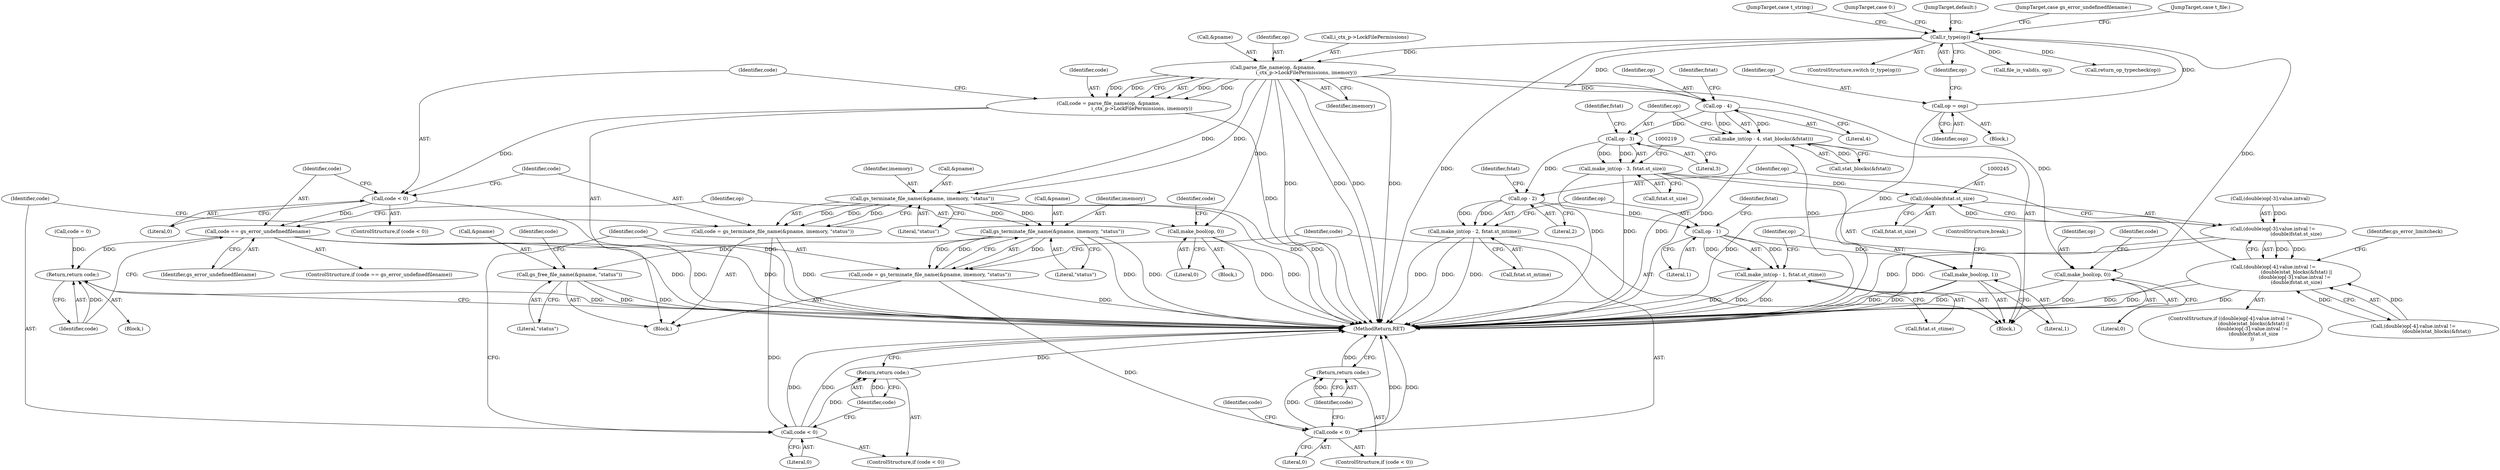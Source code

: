 digraph "0_ghostscript_b60d50b7567369ad856cebe1efb6cd7dd2284219_0@pointer" {
"1000132" [label="(Call,parse_file_name(op, &pname,\n                                           i_ctx_p->LockFilePermissions, imemory))"];
"1000109" [label="(Call,r_type(op))"];
"1000105" [label="(Call,op = osp)"];
"1000130" [label="(Call,code = parse_file_name(op, &pname,\n                                           i_ctx_p->LockFilePermissions, imemory))"];
"1000141" [label="(Call,code < 0)"];
"1000146" [label="(Call,code == gs_error_undefinedfilename)"];
"1000156" [label="(Return,return code;)"];
"1000150" [label="(Call,make_bool(op, 0))"];
"1000160" [label="(Call,gs_terminate_file_name(&pname, imemory, \"status\"))"];
"1000158" [label="(Call,code = gs_terminate_file_name(&pname, imemory, \"status\"))"];
"1000166" [label="(Call,code < 0)"];
"1000169" [label="(Return,return code;)"];
"1000173" [label="(Call,gs_terminate_file_name(&pname, imemory, \"status\"))"];
"1000171" [label="(Call,code = gs_terminate_file_name(&pname, imemory, \"status\"))"];
"1000179" [label="(Call,code < 0)"];
"1000182" [label="(Return,return code;)"];
"1000276" [label="(Call,gs_free_file_name(&pname, \"status\"))"];
"1000202" [label="(Call,op - 4)"];
"1000201" [label="(Call,make_int(op - 4, stat_blocks(&fstat)))"];
"1000209" [label="(Call,op - 3)"];
"1000208" [label="(Call,make_int(op - 3, fstat.st_size))"];
"1000244" [label="(Call,(double)fstat.st_size)"];
"1000233" [label="(Call,(double)op[-3].value.intval !=\n                              (double)fstat.st_size)"];
"1000216" [label="(Call,(double)op[-4].value.intval !=\n                              (double)stat_blocks(&fstat) ||\n                            (double)op[-3].value.intval !=\n                              (double)fstat.st_size)"];
"1000252" [label="(Call,op - 2)"];
"1000251" [label="(Call,make_int(op - 2, fstat.st_mtime))"];
"1000259" [label="(Call,op - 1)"];
"1000258" [label="(Call,make_int(op - 1, fstat.st_ctime))"];
"1000265" [label="(Call,make_bool(op, 1))"];
"1000270" [label="(Call,make_bool(op, 0))"];
"1000205" [label="(Call,stat_blocks(&fstat))"];
"1000142" [label="(Identifier,code)"];
"1000148" [label="(Identifier,gs_error_undefinedfilename)"];
"1000217" [label="(Call,(double)op[-4].value.intval !=\n                              (double)stat_blocks(&fstat))"];
"1000185" [label="(Identifier,code)"];
"1000110" [label="(Identifier,op)"];
"1000169" [label="(Return,return code;)"];
"1000108" [label="(ControlStructure,switch (r_type(op)))"];
"1000152" [label="(Literal,0)"];
"1000259" [label="(Call,op - 1)"];
"1000161" [label="(Call,&pname)"];
"1000177" [label="(Literal,\"status\")"];
"1000131" [label="(Identifier,code)"];
"1000276" [label="(Call,gs_free_file_name(&pname, \"status\"))"];
"1000281" [label="(Identifier,code)"];
"1000204" [label="(Literal,4)"];
"1000272" [label="(Literal,0)"];
"1000107" [label="(Identifier,osp)"];
"1000207" [label="(Identifier,fstat)"];
"1000103" [label="(Block,)"];
"1000147" [label="(Identifier,code)"];
"1000167" [label="(Identifier,code)"];
"1000157" [label="(Identifier,code)"];
"1000251" [label="(Call,make_int(op - 2, fstat.st_mtime))"];
"1000172" [label="(Identifier,code)"];
"1000154" [label="(Identifier,code)"];
"1000254" [label="(Literal,2)"];
"1000176" [label="(Identifier,imemory)"];
"1000182" [label="(Return,return code;)"];
"1000203" [label="(Identifier,op)"];
"1000253" [label="(Identifier,op)"];
"1000211" [label="(Literal,3)"];
"1000139" [label="(Identifier,imemory)"];
"1000171" [label="(Call,code = gs_terminate_file_name(&pname, imemory, \"status\"))"];
"1000267" [label="(Literal,1)"];
"1000285" [label="(MethodReturn,RET)"];
"1000153" [label="(Call,code = 0)"];
"1000250" [label="(Identifier,gs_error_limitcheck)"];
"1000150" [label="(Call,make_bool(op, 0))"];
"1000160" [label="(Call,gs_terminate_file_name(&pname, imemory, \"status\"))"];
"1000164" [label="(Literal,\"status\")"];
"1000165" [label="(ControlStructure,if (code < 0))"];
"1000146" [label="(Call,code == gs_error_undefinedfilename)"];
"1000255" [label="(Call,fstat.st_mtime)"];
"1000130" [label="(Call,code = parse_file_name(op, &pname,\n                                           i_ctx_p->LockFilePermissions, imemory))"];
"1000197" [label="(Block,)"];
"1000168" [label="(Literal,0)"];
"1000268" [label="(ControlStructure,break;)"];
"1000274" [label="(Identifier,code)"];
"1000234" [label="(Call,(double)op[-3].value.intval)"];
"1000170" [label="(Identifier,code)"];
"1000233" [label="(Call,(double)op[-3].value.intval !=\n                              (double)fstat.st_size)"];
"1000159" [label="(Identifier,code)"];
"1000277" [label="(Call,&pname)"];
"1000140" [label="(ControlStructure,if (code < 0))"];
"1000209" [label="(Call,op - 3)"];
"1000145" [label="(ControlStructure,if (code == gs_error_undefinedfilename))"];
"1000252" [label="(Call,op - 2)"];
"1000265" [label="(Call,make_bool(op, 1))"];
"1000180" [label="(Identifier,code)"];
"1000181" [label="(Literal,0)"];
"1000262" [label="(Call,fstat.st_ctime)"];
"1000244" [label="(Call,(double)fstat.st_size)"];
"1000125" [label="(JumpTarget,case t_string:)"];
"1000173" [label="(Call,gs_terminate_file_name(&pname, imemory, \"status\"))"];
"1000118" [label="(Call,file_is_valid(s, op))"];
"1000215" [label="(ControlStructure,if ((double)op[-4].value.intval !=\n                              (double)stat_blocks(&fstat) ||\n                            (double)op[-3].value.intval !=\n                              (double)fstat.st_size\n                            ))"];
"1000198" [label="(JumpTarget,case 0:)"];
"1000105" [label="(Call,op = osp)"];
"1000158" [label="(Call,code = gs_terminate_file_name(&pname, imemory, \"status\"))"];
"1000210" [label="(Identifier,op)"];
"1000126" [label="(Block,)"];
"1000279" [label="(Literal,\"status\")"];
"1000282" [label="(JumpTarget,default:)"];
"1000201" [label="(Call,make_int(op - 4, stat_blocks(&fstat)))"];
"1000269" [label="(JumpTarget,case gs_error_undefinedfilename:)"];
"1000260" [label="(Identifier,op)"];
"1000246" [label="(Call,fstat.st_size)"];
"1000261" [label="(Literal,1)"];
"1000112" [label="(JumpTarget,case t_file:)"];
"1000208" [label="(Call,make_int(op - 3, fstat.st_size))"];
"1000149" [label="(Block,)"];
"1000163" [label="(Identifier,imemory)"];
"1000109" [label="(Call,r_type(op))"];
"1000256" [label="(Identifier,fstat)"];
"1000216" [label="(Call,(double)op[-4].value.intval !=\n                              (double)stat_blocks(&fstat) ||\n                            (double)op[-3].value.intval !=\n                              (double)fstat.st_size)"];
"1000179" [label="(Call,code < 0)"];
"1000271" [label="(Identifier,op)"];
"1000174" [label="(Call,&pname)"];
"1000166" [label="(Call,code < 0)"];
"1000270" [label="(Call,make_bool(op, 0))"];
"1000202" [label="(Call,op - 4)"];
"1000178" [label="(ControlStructure,if (code < 0))"];
"1000213" [label="(Identifier,fstat)"];
"1000151" [label="(Identifier,op)"];
"1000144" [label="(Block,)"];
"1000143" [label="(Literal,0)"];
"1000258" [label="(Call,make_int(op - 1, fstat.st_ctime))"];
"1000132" [label="(Call,parse_file_name(op, &pname,\n                                           i_ctx_p->LockFilePermissions, imemory))"];
"1000212" [label="(Call,fstat.st_size)"];
"1000141" [label="(Call,code < 0)"];
"1000156" [label="(Return,return code;)"];
"1000106" [label="(Identifier,op)"];
"1000283" [label="(Call,return_op_typecheck(op))"];
"1000266" [label="(Identifier,op)"];
"1000263" [label="(Identifier,fstat)"];
"1000133" [label="(Identifier,op)"];
"1000136" [label="(Call,i_ctx_p->LockFilePermissions)"];
"1000183" [label="(Identifier,code)"];
"1000134" [label="(Call,&pname)"];
"1000132" -> "1000130"  [label="AST: "];
"1000132" -> "1000139"  [label="CFG: "];
"1000133" -> "1000132"  [label="AST: "];
"1000134" -> "1000132"  [label="AST: "];
"1000136" -> "1000132"  [label="AST: "];
"1000139" -> "1000132"  [label="AST: "];
"1000130" -> "1000132"  [label="CFG: "];
"1000132" -> "1000285"  [label="DDG: "];
"1000132" -> "1000285"  [label="DDG: "];
"1000132" -> "1000285"  [label="DDG: "];
"1000132" -> "1000285"  [label="DDG: "];
"1000132" -> "1000130"  [label="DDG: "];
"1000132" -> "1000130"  [label="DDG: "];
"1000132" -> "1000130"  [label="DDG: "];
"1000132" -> "1000130"  [label="DDG: "];
"1000109" -> "1000132"  [label="DDG: "];
"1000132" -> "1000150"  [label="DDG: "];
"1000132" -> "1000160"  [label="DDG: "];
"1000132" -> "1000160"  [label="DDG: "];
"1000132" -> "1000202"  [label="DDG: "];
"1000132" -> "1000270"  [label="DDG: "];
"1000109" -> "1000108"  [label="AST: "];
"1000109" -> "1000110"  [label="CFG: "];
"1000110" -> "1000109"  [label="AST: "];
"1000112" -> "1000109"  [label="CFG: "];
"1000125" -> "1000109"  [label="CFG: "];
"1000198" -> "1000109"  [label="CFG: "];
"1000269" -> "1000109"  [label="CFG: "];
"1000282" -> "1000109"  [label="CFG: "];
"1000109" -> "1000285"  [label="DDG: "];
"1000105" -> "1000109"  [label="DDG: "];
"1000109" -> "1000118"  [label="DDG: "];
"1000109" -> "1000202"  [label="DDG: "];
"1000109" -> "1000270"  [label="DDG: "];
"1000109" -> "1000283"  [label="DDG: "];
"1000105" -> "1000103"  [label="AST: "];
"1000105" -> "1000107"  [label="CFG: "];
"1000106" -> "1000105"  [label="AST: "];
"1000107" -> "1000105"  [label="AST: "];
"1000110" -> "1000105"  [label="CFG: "];
"1000105" -> "1000285"  [label="DDG: "];
"1000130" -> "1000126"  [label="AST: "];
"1000131" -> "1000130"  [label="AST: "];
"1000142" -> "1000130"  [label="CFG: "];
"1000130" -> "1000285"  [label="DDG: "];
"1000130" -> "1000141"  [label="DDG: "];
"1000141" -> "1000140"  [label="AST: "];
"1000141" -> "1000143"  [label="CFG: "];
"1000142" -> "1000141"  [label="AST: "];
"1000143" -> "1000141"  [label="AST: "];
"1000147" -> "1000141"  [label="CFG: "];
"1000159" -> "1000141"  [label="CFG: "];
"1000141" -> "1000285"  [label="DDG: "];
"1000141" -> "1000146"  [label="DDG: "];
"1000146" -> "1000145"  [label="AST: "];
"1000146" -> "1000148"  [label="CFG: "];
"1000147" -> "1000146"  [label="AST: "];
"1000148" -> "1000146"  [label="AST: "];
"1000151" -> "1000146"  [label="CFG: "];
"1000157" -> "1000146"  [label="CFG: "];
"1000146" -> "1000285"  [label="DDG: "];
"1000146" -> "1000285"  [label="DDG: "];
"1000146" -> "1000285"  [label="DDG: "];
"1000146" -> "1000156"  [label="DDG: "];
"1000156" -> "1000144"  [label="AST: "];
"1000156" -> "1000157"  [label="CFG: "];
"1000157" -> "1000156"  [label="AST: "];
"1000285" -> "1000156"  [label="CFG: "];
"1000156" -> "1000285"  [label="DDG: "];
"1000157" -> "1000156"  [label="DDG: "];
"1000153" -> "1000156"  [label="DDG: "];
"1000150" -> "1000149"  [label="AST: "];
"1000150" -> "1000152"  [label="CFG: "];
"1000151" -> "1000150"  [label="AST: "];
"1000152" -> "1000150"  [label="AST: "];
"1000154" -> "1000150"  [label="CFG: "];
"1000150" -> "1000285"  [label="DDG: "];
"1000150" -> "1000285"  [label="DDG: "];
"1000160" -> "1000158"  [label="AST: "];
"1000160" -> "1000164"  [label="CFG: "];
"1000161" -> "1000160"  [label="AST: "];
"1000163" -> "1000160"  [label="AST: "];
"1000164" -> "1000160"  [label="AST: "];
"1000158" -> "1000160"  [label="CFG: "];
"1000160" -> "1000285"  [label="DDG: "];
"1000160" -> "1000285"  [label="DDG: "];
"1000160" -> "1000158"  [label="DDG: "];
"1000160" -> "1000158"  [label="DDG: "];
"1000160" -> "1000158"  [label="DDG: "];
"1000160" -> "1000173"  [label="DDG: "];
"1000160" -> "1000173"  [label="DDG: "];
"1000158" -> "1000126"  [label="AST: "];
"1000159" -> "1000158"  [label="AST: "];
"1000167" -> "1000158"  [label="CFG: "];
"1000158" -> "1000285"  [label="DDG: "];
"1000158" -> "1000166"  [label="DDG: "];
"1000166" -> "1000165"  [label="AST: "];
"1000166" -> "1000168"  [label="CFG: "];
"1000167" -> "1000166"  [label="AST: "];
"1000168" -> "1000166"  [label="AST: "];
"1000170" -> "1000166"  [label="CFG: "];
"1000172" -> "1000166"  [label="CFG: "];
"1000166" -> "1000285"  [label="DDG: "];
"1000166" -> "1000285"  [label="DDG: "];
"1000166" -> "1000169"  [label="DDG: "];
"1000169" -> "1000165"  [label="AST: "];
"1000169" -> "1000170"  [label="CFG: "];
"1000170" -> "1000169"  [label="AST: "];
"1000285" -> "1000169"  [label="CFG: "];
"1000169" -> "1000285"  [label="DDG: "];
"1000170" -> "1000169"  [label="DDG: "];
"1000173" -> "1000171"  [label="AST: "];
"1000173" -> "1000177"  [label="CFG: "];
"1000174" -> "1000173"  [label="AST: "];
"1000176" -> "1000173"  [label="AST: "];
"1000177" -> "1000173"  [label="AST: "];
"1000171" -> "1000173"  [label="CFG: "];
"1000173" -> "1000285"  [label="DDG: "];
"1000173" -> "1000285"  [label="DDG: "];
"1000173" -> "1000171"  [label="DDG: "];
"1000173" -> "1000171"  [label="DDG: "];
"1000173" -> "1000171"  [label="DDG: "];
"1000173" -> "1000276"  [label="DDG: "];
"1000171" -> "1000126"  [label="AST: "];
"1000172" -> "1000171"  [label="AST: "];
"1000180" -> "1000171"  [label="CFG: "];
"1000171" -> "1000285"  [label="DDG: "];
"1000171" -> "1000179"  [label="DDG: "];
"1000179" -> "1000178"  [label="AST: "];
"1000179" -> "1000181"  [label="CFG: "];
"1000180" -> "1000179"  [label="AST: "];
"1000181" -> "1000179"  [label="AST: "];
"1000183" -> "1000179"  [label="CFG: "];
"1000185" -> "1000179"  [label="CFG: "];
"1000179" -> "1000285"  [label="DDG: "];
"1000179" -> "1000285"  [label="DDG: "];
"1000179" -> "1000182"  [label="DDG: "];
"1000182" -> "1000178"  [label="AST: "];
"1000182" -> "1000183"  [label="CFG: "];
"1000183" -> "1000182"  [label="AST: "];
"1000285" -> "1000182"  [label="CFG: "];
"1000182" -> "1000285"  [label="DDG: "];
"1000183" -> "1000182"  [label="DDG: "];
"1000276" -> "1000126"  [label="AST: "];
"1000276" -> "1000279"  [label="CFG: "];
"1000277" -> "1000276"  [label="AST: "];
"1000279" -> "1000276"  [label="AST: "];
"1000281" -> "1000276"  [label="CFG: "];
"1000276" -> "1000285"  [label="DDG: "];
"1000276" -> "1000285"  [label="DDG: "];
"1000202" -> "1000201"  [label="AST: "];
"1000202" -> "1000204"  [label="CFG: "];
"1000203" -> "1000202"  [label="AST: "];
"1000204" -> "1000202"  [label="AST: "];
"1000207" -> "1000202"  [label="CFG: "];
"1000202" -> "1000201"  [label="DDG: "];
"1000202" -> "1000201"  [label="DDG: "];
"1000202" -> "1000209"  [label="DDG: "];
"1000201" -> "1000197"  [label="AST: "];
"1000201" -> "1000205"  [label="CFG: "];
"1000205" -> "1000201"  [label="AST: "];
"1000210" -> "1000201"  [label="CFG: "];
"1000201" -> "1000285"  [label="DDG: "];
"1000201" -> "1000285"  [label="DDG: "];
"1000205" -> "1000201"  [label="DDG: "];
"1000209" -> "1000208"  [label="AST: "];
"1000209" -> "1000211"  [label="CFG: "];
"1000210" -> "1000209"  [label="AST: "];
"1000211" -> "1000209"  [label="AST: "];
"1000213" -> "1000209"  [label="CFG: "];
"1000209" -> "1000208"  [label="DDG: "];
"1000209" -> "1000208"  [label="DDG: "];
"1000209" -> "1000252"  [label="DDG: "];
"1000208" -> "1000197"  [label="AST: "];
"1000208" -> "1000212"  [label="CFG: "];
"1000212" -> "1000208"  [label="AST: "];
"1000219" -> "1000208"  [label="CFG: "];
"1000208" -> "1000285"  [label="DDG: "];
"1000208" -> "1000285"  [label="DDG: "];
"1000208" -> "1000285"  [label="DDG: "];
"1000208" -> "1000244"  [label="DDG: "];
"1000244" -> "1000233"  [label="AST: "];
"1000244" -> "1000246"  [label="CFG: "];
"1000245" -> "1000244"  [label="AST: "];
"1000246" -> "1000244"  [label="AST: "];
"1000233" -> "1000244"  [label="CFG: "];
"1000244" -> "1000285"  [label="DDG: "];
"1000244" -> "1000233"  [label="DDG: "];
"1000233" -> "1000216"  [label="AST: "];
"1000234" -> "1000233"  [label="AST: "];
"1000216" -> "1000233"  [label="CFG: "];
"1000233" -> "1000285"  [label="DDG: "];
"1000233" -> "1000285"  [label="DDG: "];
"1000233" -> "1000216"  [label="DDG: "];
"1000233" -> "1000216"  [label="DDG: "];
"1000234" -> "1000233"  [label="DDG: "];
"1000216" -> "1000215"  [label="AST: "];
"1000216" -> "1000217"  [label="CFG: "];
"1000217" -> "1000216"  [label="AST: "];
"1000250" -> "1000216"  [label="CFG: "];
"1000253" -> "1000216"  [label="CFG: "];
"1000216" -> "1000285"  [label="DDG: "];
"1000216" -> "1000285"  [label="DDG: "];
"1000216" -> "1000285"  [label="DDG: "];
"1000217" -> "1000216"  [label="DDG: "];
"1000217" -> "1000216"  [label="DDG: "];
"1000252" -> "1000251"  [label="AST: "];
"1000252" -> "1000254"  [label="CFG: "];
"1000253" -> "1000252"  [label="AST: "];
"1000254" -> "1000252"  [label="AST: "];
"1000256" -> "1000252"  [label="CFG: "];
"1000252" -> "1000251"  [label="DDG: "];
"1000252" -> "1000251"  [label="DDG: "];
"1000252" -> "1000259"  [label="DDG: "];
"1000251" -> "1000197"  [label="AST: "];
"1000251" -> "1000255"  [label="CFG: "];
"1000255" -> "1000251"  [label="AST: "];
"1000260" -> "1000251"  [label="CFG: "];
"1000251" -> "1000285"  [label="DDG: "];
"1000251" -> "1000285"  [label="DDG: "];
"1000251" -> "1000285"  [label="DDG: "];
"1000259" -> "1000258"  [label="AST: "];
"1000259" -> "1000261"  [label="CFG: "];
"1000260" -> "1000259"  [label="AST: "];
"1000261" -> "1000259"  [label="AST: "];
"1000263" -> "1000259"  [label="CFG: "];
"1000259" -> "1000258"  [label="DDG: "];
"1000259" -> "1000258"  [label="DDG: "];
"1000259" -> "1000265"  [label="DDG: "];
"1000258" -> "1000197"  [label="AST: "];
"1000258" -> "1000262"  [label="CFG: "];
"1000262" -> "1000258"  [label="AST: "];
"1000266" -> "1000258"  [label="CFG: "];
"1000258" -> "1000285"  [label="DDG: "];
"1000258" -> "1000285"  [label="DDG: "];
"1000258" -> "1000285"  [label="DDG: "];
"1000265" -> "1000197"  [label="AST: "];
"1000265" -> "1000267"  [label="CFG: "];
"1000266" -> "1000265"  [label="AST: "];
"1000267" -> "1000265"  [label="AST: "];
"1000268" -> "1000265"  [label="CFG: "];
"1000265" -> "1000285"  [label="DDG: "];
"1000265" -> "1000285"  [label="DDG: "];
"1000270" -> "1000197"  [label="AST: "];
"1000270" -> "1000272"  [label="CFG: "];
"1000271" -> "1000270"  [label="AST: "];
"1000272" -> "1000270"  [label="AST: "];
"1000274" -> "1000270"  [label="CFG: "];
"1000270" -> "1000285"  [label="DDG: "];
"1000270" -> "1000285"  [label="DDG: "];
}

